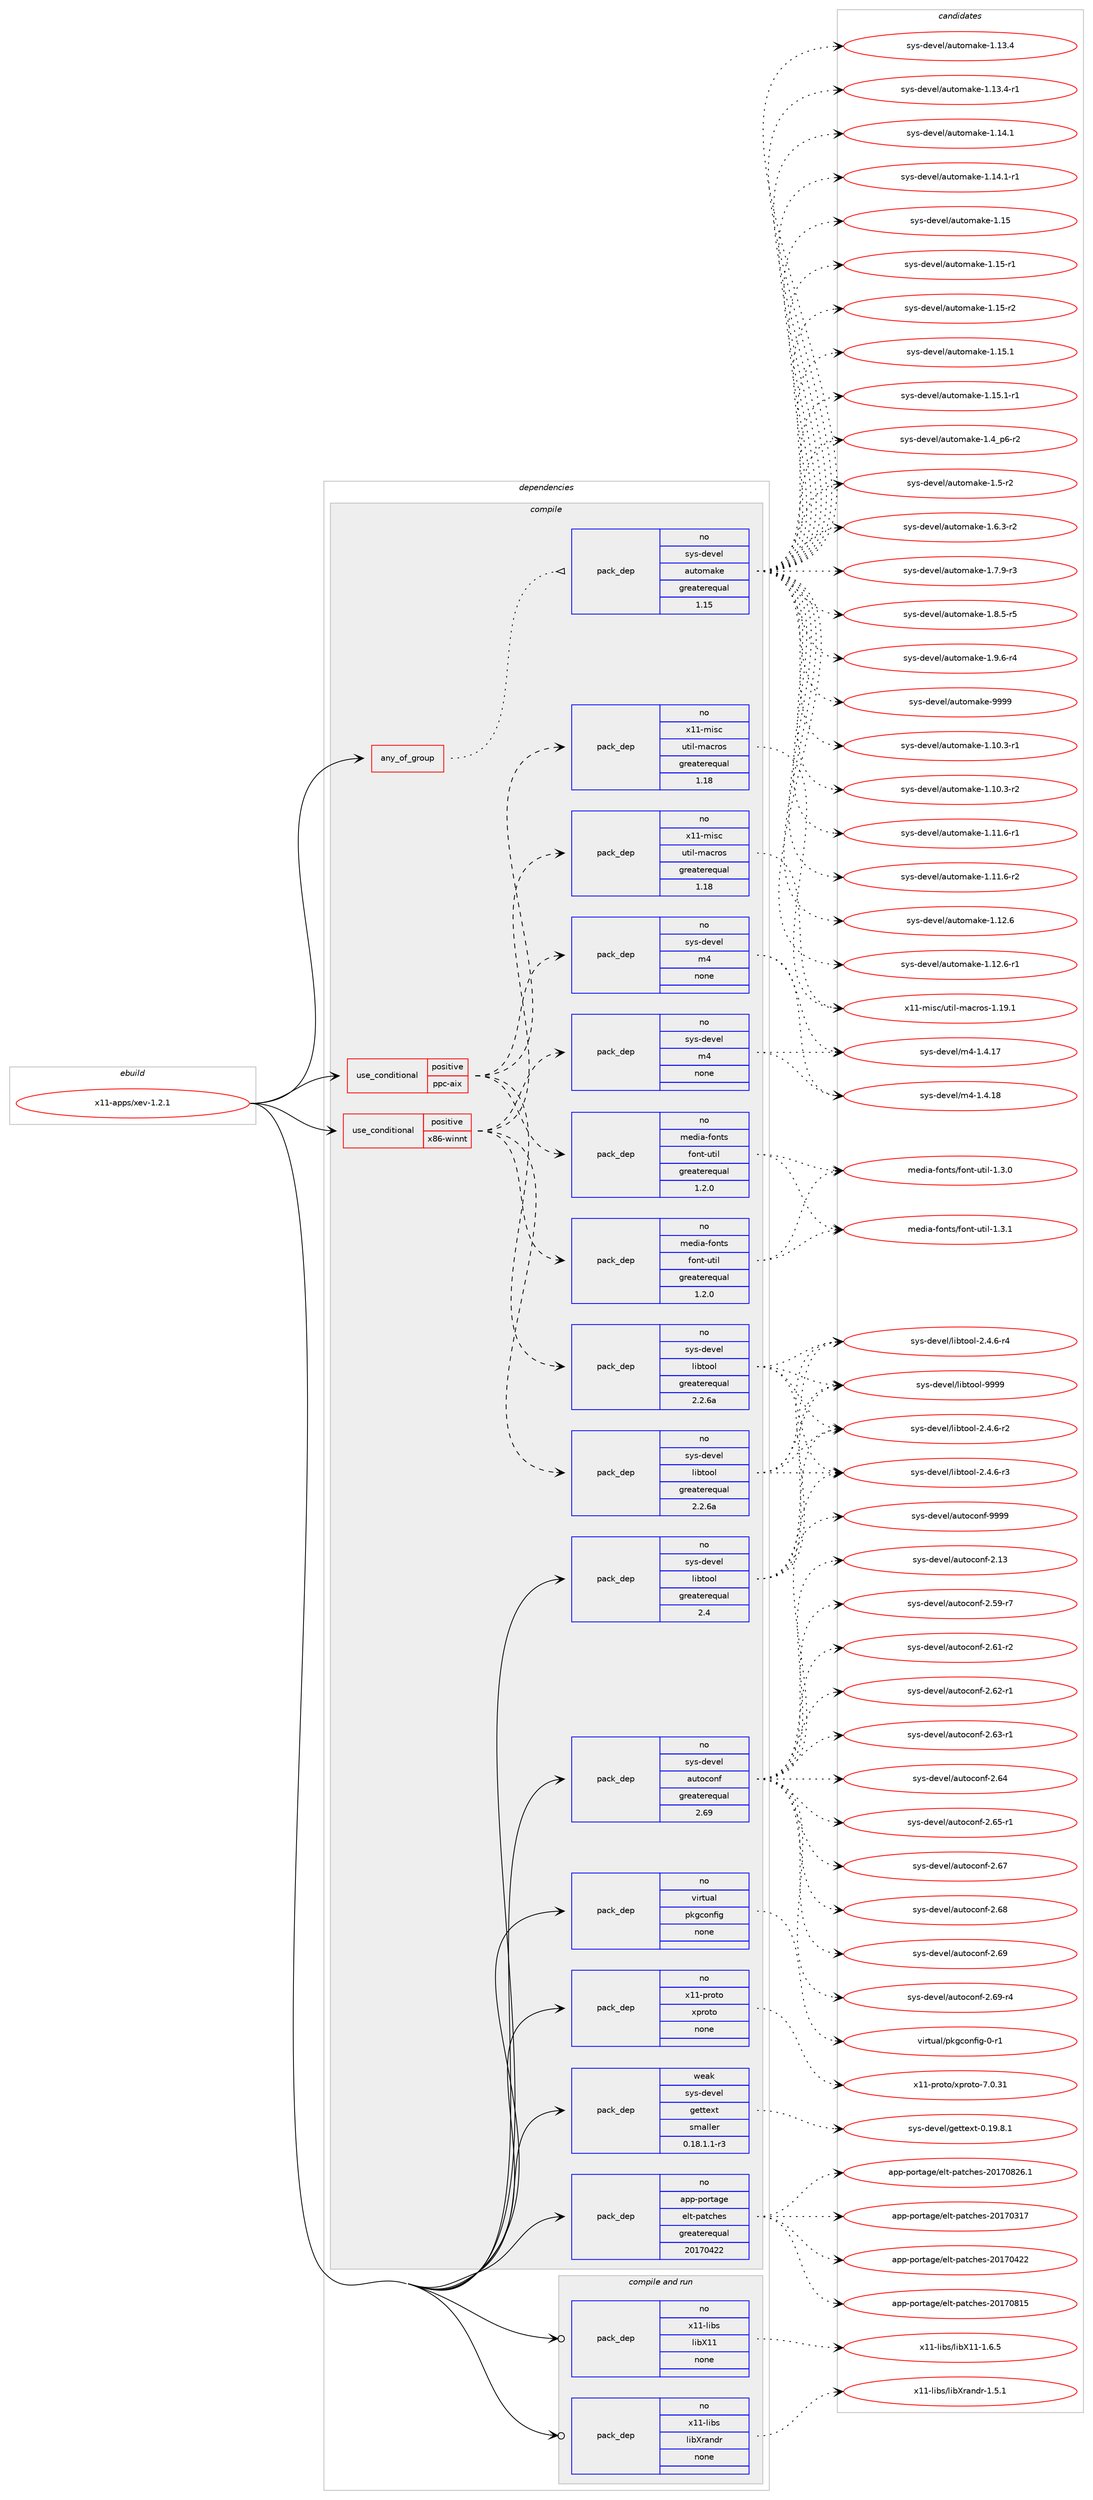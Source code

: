 digraph prolog {

# *************
# Graph options
# *************

newrank=true;
concentrate=true;
compound=true;
graph [rankdir=LR,fontname=Helvetica,fontsize=10,ranksep=1.5];#, ranksep=2.5, nodesep=0.2];
edge  [arrowhead=vee];
node  [fontname=Helvetica,fontsize=10];

# **********
# The ebuild
# **********

subgraph cluster_leftcol {
color=gray;
rank=same;
label=<<i>ebuild</i>>;
id [label="x11-apps/xev-1.2.1", color=red, width=4, href="../x11-apps/xev-1.2.1.svg"];
}

# ****************
# The dependencies
# ****************

subgraph cluster_midcol {
color=gray;
label=<<i>dependencies</i>>;
subgraph cluster_compile {
fillcolor="#eeeeee";
style=filled;
label=<<i>compile</i>>;
subgraph any9052 {
dependency510125 [label=<<TABLE BORDER="0" CELLBORDER="1" CELLSPACING="0" CELLPADDING="4"><TR><TD CELLPADDING="10">any_of_group</TD></TR></TABLE>>, shape=none, color=red];subgraph pack379217 {
dependency510126 [label=<<TABLE BORDER="0" CELLBORDER="1" CELLSPACING="0" CELLPADDING="4" WIDTH="220"><TR><TD ROWSPAN="6" CELLPADDING="30">pack_dep</TD></TR><TR><TD WIDTH="110">no</TD></TR><TR><TD>sys-devel</TD></TR><TR><TD>automake</TD></TR><TR><TD>greaterequal</TD></TR><TR><TD>1.15</TD></TR></TABLE>>, shape=none, color=blue];
}
dependency510125:e -> dependency510126:w [weight=20,style="dotted",arrowhead="oinv"];
}
id:e -> dependency510125:w [weight=20,style="solid",arrowhead="vee"];
subgraph cond121517 {
dependency510127 [label=<<TABLE BORDER="0" CELLBORDER="1" CELLSPACING="0" CELLPADDING="4"><TR><TD ROWSPAN="3" CELLPADDING="10">use_conditional</TD></TR><TR><TD>positive</TD></TR><TR><TD>ppc-aix</TD></TR></TABLE>>, shape=none, color=red];
subgraph pack379218 {
dependency510128 [label=<<TABLE BORDER="0" CELLBORDER="1" CELLSPACING="0" CELLPADDING="4" WIDTH="220"><TR><TD ROWSPAN="6" CELLPADDING="30">pack_dep</TD></TR><TR><TD WIDTH="110">no</TD></TR><TR><TD>sys-devel</TD></TR><TR><TD>libtool</TD></TR><TR><TD>greaterequal</TD></TR><TR><TD>2.2.6a</TD></TR></TABLE>>, shape=none, color=blue];
}
dependency510127:e -> dependency510128:w [weight=20,style="dashed",arrowhead="vee"];
subgraph pack379219 {
dependency510129 [label=<<TABLE BORDER="0" CELLBORDER="1" CELLSPACING="0" CELLPADDING="4" WIDTH="220"><TR><TD ROWSPAN="6" CELLPADDING="30">pack_dep</TD></TR><TR><TD WIDTH="110">no</TD></TR><TR><TD>sys-devel</TD></TR><TR><TD>m4</TD></TR><TR><TD>none</TD></TR><TR><TD></TD></TR></TABLE>>, shape=none, color=blue];
}
dependency510127:e -> dependency510129:w [weight=20,style="dashed",arrowhead="vee"];
subgraph pack379220 {
dependency510130 [label=<<TABLE BORDER="0" CELLBORDER="1" CELLSPACING="0" CELLPADDING="4" WIDTH="220"><TR><TD ROWSPAN="6" CELLPADDING="30">pack_dep</TD></TR><TR><TD WIDTH="110">no</TD></TR><TR><TD>x11-misc</TD></TR><TR><TD>util-macros</TD></TR><TR><TD>greaterequal</TD></TR><TR><TD>1.18</TD></TR></TABLE>>, shape=none, color=blue];
}
dependency510127:e -> dependency510130:w [weight=20,style="dashed",arrowhead="vee"];
subgraph pack379221 {
dependency510131 [label=<<TABLE BORDER="0" CELLBORDER="1" CELLSPACING="0" CELLPADDING="4" WIDTH="220"><TR><TD ROWSPAN="6" CELLPADDING="30">pack_dep</TD></TR><TR><TD WIDTH="110">no</TD></TR><TR><TD>media-fonts</TD></TR><TR><TD>font-util</TD></TR><TR><TD>greaterequal</TD></TR><TR><TD>1.2.0</TD></TR></TABLE>>, shape=none, color=blue];
}
dependency510127:e -> dependency510131:w [weight=20,style="dashed",arrowhead="vee"];
}
id:e -> dependency510127:w [weight=20,style="solid",arrowhead="vee"];
subgraph cond121518 {
dependency510132 [label=<<TABLE BORDER="0" CELLBORDER="1" CELLSPACING="0" CELLPADDING="4"><TR><TD ROWSPAN="3" CELLPADDING="10">use_conditional</TD></TR><TR><TD>positive</TD></TR><TR><TD>x86-winnt</TD></TR></TABLE>>, shape=none, color=red];
subgraph pack379222 {
dependency510133 [label=<<TABLE BORDER="0" CELLBORDER="1" CELLSPACING="0" CELLPADDING="4" WIDTH="220"><TR><TD ROWSPAN="6" CELLPADDING="30">pack_dep</TD></TR><TR><TD WIDTH="110">no</TD></TR><TR><TD>sys-devel</TD></TR><TR><TD>libtool</TD></TR><TR><TD>greaterequal</TD></TR><TR><TD>2.2.6a</TD></TR></TABLE>>, shape=none, color=blue];
}
dependency510132:e -> dependency510133:w [weight=20,style="dashed",arrowhead="vee"];
subgraph pack379223 {
dependency510134 [label=<<TABLE BORDER="0" CELLBORDER="1" CELLSPACING="0" CELLPADDING="4" WIDTH="220"><TR><TD ROWSPAN="6" CELLPADDING="30">pack_dep</TD></TR><TR><TD WIDTH="110">no</TD></TR><TR><TD>sys-devel</TD></TR><TR><TD>m4</TD></TR><TR><TD>none</TD></TR><TR><TD></TD></TR></TABLE>>, shape=none, color=blue];
}
dependency510132:e -> dependency510134:w [weight=20,style="dashed",arrowhead="vee"];
subgraph pack379224 {
dependency510135 [label=<<TABLE BORDER="0" CELLBORDER="1" CELLSPACING="0" CELLPADDING="4" WIDTH="220"><TR><TD ROWSPAN="6" CELLPADDING="30">pack_dep</TD></TR><TR><TD WIDTH="110">no</TD></TR><TR><TD>x11-misc</TD></TR><TR><TD>util-macros</TD></TR><TR><TD>greaterequal</TD></TR><TR><TD>1.18</TD></TR></TABLE>>, shape=none, color=blue];
}
dependency510132:e -> dependency510135:w [weight=20,style="dashed",arrowhead="vee"];
subgraph pack379225 {
dependency510136 [label=<<TABLE BORDER="0" CELLBORDER="1" CELLSPACING="0" CELLPADDING="4" WIDTH="220"><TR><TD ROWSPAN="6" CELLPADDING="30">pack_dep</TD></TR><TR><TD WIDTH="110">no</TD></TR><TR><TD>media-fonts</TD></TR><TR><TD>font-util</TD></TR><TR><TD>greaterequal</TD></TR><TR><TD>1.2.0</TD></TR></TABLE>>, shape=none, color=blue];
}
dependency510132:e -> dependency510136:w [weight=20,style="dashed",arrowhead="vee"];
}
id:e -> dependency510132:w [weight=20,style="solid",arrowhead="vee"];
subgraph pack379226 {
dependency510137 [label=<<TABLE BORDER="0" CELLBORDER="1" CELLSPACING="0" CELLPADDING="4" WIDTH="220"><TR><TD ROWSPAN="6" CELLPADDING="30">pack_dep</TD></TR><TR><TD WIDTH="110">no</TD></TR><TR><TD>app-portage</TD></TR><TR><TD>elt-patches</TD></TR><TR><TD>greaterequal</TD></TR><TR><TD>20170422</TD></TR></TABLE>>, shape=none, color=blue];
}
id:e -> dependency510137:w [weight=20,style="solid",arrowhead="vee"];
subgraph pack379227 {
dependency510138 [label=<<TABLE BORDER="0" CELLBORDER="1" CELLSPACING="0" CELLPADDING="4" WIDTH="220"><TR><TD ROWSPAN="6" CELLPADDING="30">pack_dep</TD></TR><TR><TD WIDTH="110">no</TD></TR><TR><TD>sys-devel</TD></TR><TR><TD>autoconf</TD></TR><TR><TD>greaterequal</TD></TR><TR><TD>2.69</TD></TR></TABLE>>, shape=none, color=blue];
}
id:e -> dependency510138:w [weight=20,style="solid",arrowhead="vee"];
subgraph pack379228 {
dependency510139 [label=<<TABLE BORDER="0" CELLBORDER="1" CELLSPACING="0" CELLPADDING="4" WIDTH="220"><TR><TD ROWSPAN="6" CELLPADDING="30">pack_dep</TD></TR><TR><TD WIDTH="110">no</TD></TR><TR><TD>sys-devel</TD></TR><TR><TD>libtool</TD></TR><TR><TD>greaterequal</TD></TR><TR><TD>2.4</TD></TR></TABLE>>, shape=none, color=blue];
}
id:e -> dependency510139:w [weight=20,style="solid",arrowhead="vee"];
subgraph pack379229 {
dependency510140 [label=<<TABLE BORDER="0" CELLBORDER="1" CELLSPACING="0" CELLPADDING="4" WIDTH="220"><TR><TD ROWSPAN="6" CELLPADDING="30">pack_dep</TD></TR><TR><TD WIDTH="110">no</TD></TR><TR><TD>virtual</TD></TR><TR><TD>pkgconfig</TD></TR><TR><TD>none</TD></TR><TR><TD></TD></TR></TABLE>>, shape=none, color=blue];
}
id:e -> dependency510140:w [weight=20,style="solid",arrowhead="vee"];
subgraph pack379230 {
dependency510141 [label=<<TABLE BORDER="0" CELLBORDER="1" CELLSPACING="0" CELLPADDING="4" WIDTH="220"><TR><TD ROWSPAN="6" CELLPADDING="30">pack_dep</TD></TR><TR><TD WIDTH="110">no</TD></TR><TR><TD>x11-proto</TD></TR><TR><TD>xproto</TD></TR><TR><TD>none</TD></TR><TR><TD></TD></TR></TABLE>>, shape=none, color=blue];
}
id:e -> dependency510141:w [weight=20,style="solid",arrowhead="vee"];
subgraph pack379231 {
dependency510142 [label=<<TABLE BORDER="0" CELLBORDER="1" CELLSPACING="0" CELLPADDING="4" WIDTH="220"><TR><TD ROWSPAN="6" CELLPADDING="30">pack_dep</TD></TR><TR><TD WIDTH="110">weak</TD></TR><TR><TD>sys-devel</TD></TR><TR><TD>gettext</TD></TR><TR><TD>smaller</TD></TR><TR><TD>0.18.1.1-r3</TD></TR></TABLE>>, shape=none, color=blue];
}
id:e -> dependency510142:w [weight=20,style="solid",arrowhead="vee"];
}
subgraph cluster_compileandrun {
fillcolor="#eeeeee";
style=filled;
label=<<i>compile and run</i>>;
subgraph pack379232 {
dependency510143 [label=<<TABLE BORDER="0" CELLBORDER="1" CELLSPACING="0" CELLPADDING="4" WIDTH="220"><TR><TD ROWSPAN="6" CELLPADDING="30">pack_dep</TD></TR><TR><TD WIDTH="110">no</TD></TR><TR><TD>x11-libs</TD></TR><TR><TD>libX11</TD></TR><TR><TD>none</TD></TR><TR><TD></TD></TR></TABLE>>, shape=none, color=blue];
}
id:e -> dependency510143:w [weight=20,style="solid",arrowhead="odotvee"];
subgraph pack379233 {
dependency510144 [label=<<TABLE BORDER="0" CELLBORDER="1" CELLSPACING="0" CELLPADDING="4" WIDTH="220"><TR><TD ROWSPAN="6" CELLPADDING="30">pack_dep</TD></TR><TR><TD WIDTH="110">no</TD></TR><TR><TD>x11-libs</TD></TR><TR><TD>libXrandr</TD></TR><TR><TD>none</TD></TR><TR><TD></TD></TR></TABLE>>, shape=none, color=blue];
}
id:e -> dependency510144:w [weight=20,style="solid",arrowhead="odotvee"];
}
subgraph cluster_run {
fillcolor="#eeeeee";
style=filled;
label=<<i>run</i>>;
}
}

# **************
# The candidates
# **************

subgraph cluster_choices {
rank=same;
color=gray;
label=<<i>candidates</i>>;

subgraph choice379217 {
color=black;
nodesep=1;
choice11512111545100101118101108479711711611110997107101454946494846514511449 [label="sys-devel/automake-1.10.3-r1", color=red, width=4,href="../sys-devel/automake-1.10.3-r1.svg"];
choice11512111545100101118101108479711711611110997107101454946494846514511450 [label="sys-devel/automake-1.10.3-r2", color=red, width=4,href="../sys-devel/automake-1.10.3-r2.svg"];
choice11512111545100101118101108479711711611110997107101454946494946544511449 [label="sys-devel/automake-1.11.6-r1", color=red, width=4,href="../sys-devel/automake-1.11.6-r1.svg"];
choice11512111545100101118101108479711711611110997107101454946494946544511450 [label="sys-devel/automake-1.11.6-r2", color=red, width=4,href="../sys-devel/automake-1.11.6-r2.svg"];
choice1151211154510010111810110847971171161111099710710145494649504654 [label="sys-devel/automake-1.12.6", color=red, width=4,href="../sys-devel/automake-1.12.6.svg"];
choice11512111545100101118101108479711711611110997107101454946495046544511449 [label="sys-devel/automake-1.12.6-r1", color=red, width=4,href="../sys-devel/automake-1.12.6-r1.svg"];
choice1151211154510010111810110847971171161111099710710145494649514652 [label="sys-devel/automake-1.13.4", color=red, width=4,href="../sys-devel/automake-1.13.4.svg"];
choice11512111545100101118101108479711711611110997107101454946495146524511449 [label="sys-devel/automake-1.13.4-r1", color=red, width=4,href="../sys-devel/automake-1.13.4-r1.svg"];
choice1151211154510010111810110847971171161111099710710145494649524649 [label="sys-devel/automake-1.14.1", color=red, width=4,href="../sys-devel/automake-1.14.1.svg"];
choice11512111545100101118101108479711711611110997107101454946495246494511449 [label="sys-devel/automake-1.14.1-r1", color=red, width=4,href="../sys-devel/automake-1.14.1-r1.svg"];
choice115121115451001011181011084797117116111109971071014549464953 [label="sys-devel/automake-1.15", color=red, width=4,href="../sys-devel/automake-1.15.svg"];
choice1151211154510010111810110847971171161111099710710145494649534511449 [label="sys-devel/automake-1.15-r1", color=red, width=4,href="../sys-devel/automake-1.15-r1.svg"];
choice1151211154510010111810110847971171161111099710710145494649534511450 [label="sys-devel/automake-1.15-r2", color=red, width=4,href="../sys-devel/automake-1.15-r2.svg"];
choice1151211154510010111810110847971171161111099710710145494649534649 [label="sys-devel/automake-1.15.1", color=red, width=4,href="../sys-devel/automake-1.15.1.svg"];
choice11512111545100101118101108479711711611110997107101454946495346494511449 [label="sys-devel/automake-1.15.1-r1", color=red, width=4,href="../sys-devel/automake-1.15.1-r1.svg"];
choice115121115451001011181011084797117116111109971071014549465295112544511450 [label="sys-devel/automake-1.4_p6-r2", color=red, width=4,href="../sys-devel/automake-1.4_p6-r2.svg"];
choice11512111545100101118101108479711711611110997107101454946534511450 [label="sys-devel/automake-1.5-r2", color=red, width=4,href="../sys-devel/automake-1.5-r2.svg"];
choice115121115451001011181011084797117116111109971071014549465446514511450 [label="sys-devel/automake-1.6.3-r2", color=red, width=4,href="../sys-devel/automake-1.6.3-r2.svg"];
choice115121115451001011181011084797117116111109971071014549465546574511451 [label="sys-devel/automake-1.7.9-r3", color=red, width=4,href="../sys-devel/automake-1.7.9-r3.svg"];
choice115121115451001011181011084797117116111109971071014549465646534511453 [label="sys-devel/automake-1.8.5-r5", color=red, width=4,href="../sys-devel/automake-1.8.5-r5.svg"];
choice115121115451001011181011084797117116111109971071014549465746544511452 [label="sys-devel/automake-1.9.6-r4", color=red, width=4,href="../sys-devel/automake-1.9.6-r4.svg"];
choice115121115451001011181011084797117116111109971071014557575757 [label="sys-devel/automake-9999", color=red, width=4,href="../sys-devel/automake-9999.svg"];
dependency510126:e -> choice11512111545100101118101108479711711611110997107101454946494846514511449:w [style=dotted,weight="100"];
dependency510126:e -> choice11512111545100101118101108479711711611110997107101454946494846514511450:w [style=dotted,weight="100"];
dependency510126:e -> choice11512111545100101118101108479711711611110997107101454946494946544511449:w [style=dotted,weight="100"];
dependency510126:e -> choice11512111545100101118101108479711711611110997107101454946494946544511450:w [style=dotted,weight="100"];
dependency510126:e -> choice1151211154510010111810110847971171161111099710710145494649504654:w [style=dotted,weight="100"];
dependency510126:e -> choice11512111545100101118101108479711711611110997107101454946495046544511449:w [style=dotted,weight="100"];
dependency510126:e -> choice1151211154510010111810110847971171161111099710710145494649514652:w [style=dotted,weight="100"];
dependency510126:e -> choice11512111545100101118101108479711711611110997107101454946495146524511449:w [style=dotted,weight="100"];
dependency510126:e -> choice1151211154510010111810110847971171161111099710710145494649524649:w [style=dotted,weight="100"];
dependency510126:e -> choice11512111545100101118101108479711711611110997107101454946495246494511449:w [style=dotted,weight="100"];
dependency510126:e -> choice115121115451001011181011084797117116111109971071014549464953:w [style=dotted,weight="100"];
dependency510126:e -> choice1151211154510010111810110847971171161111099710710145494649534511449:w [style=dotted,weight="100"];
dependency510126:e -> choice1151211154510010111810110847971171161111099710710145494649534511450:w [style=dotted,weight="100"];
dependency510126:e -> choice1151211154510010111810110847971171161111099710710145494649534649:w [style=dotted,weight="100"];
dependency510126:e -> choice11512111545100101118101108479711711611110997107101454946495346494511449:w [style=dotted,weight="100"];
dependency510126:e -> choice115121115451001011181011084797117116111109971071014549465295112544511450:w [style=dotted,weight="100"];
dependency510126:e -> choice11512111545100101118101108479711711611110997107101454946534511450:w [style=dotted,weight="100"];
dependency510126:e -> choice115121115451001011181011084797117116111109971071014549465446514511450:w [style=dotted,weight="100"];
dependency510126:e -> choice115121115451001011181011084797117116111109971071014549465546574511451:w [style=dotted,weight="100"];
dependency510126:e -> choice115121115451001011181011084797117116111109971071014549465646534511453:w [style=dotted,weight="100"];
dependency510126:e -> choice115121115451001011181011084797117116111109971071014549465746544511452:w [style=dotted,weight="100"];
dependency510126:e -> choice115121115451001011181011084797117116111109971071014557575757:w [style=dotted,weight="100"];
}
subgraph choice379218 {
color=black;
nodesep=1;
choice1151211154510010111810110847108105981161111111084550465246544511450 [label="sys-devel/libtool-2.4.6-r2", color=red, width=4,href="../sys-devel/libtool-2.4.6-r2.svg"];
choice1151211154510010111810110847108105981161111111084550465246544511451 [label="sys-devel/libtool-2.4.6-r3", color=red, width=4,href="../sys-devel/libtool-2.4.6-r3.svg"];
choice1151211154510010111810110847108105981161111111084550465246544511452 [label="sys-devel/libtool-2.4.6-r4", color=red, width=4,href="../sys-devel/libtool-2.4.6-r4.svg"];
choice1151211154510010111810110847108105981161111111084557575757 [label="sys-devel/libtool-9999", color=red, width=4,href="../sys-devel/libtool-9999.svg"];
dependency510128:e -> choice1151211154510010111810110847108105981161111111084550465246544511450:w [style=dotted,weight="100"];
dependency510128:e -> choice1151211154510010111810110847108105981161111111084550465246544511451:w [style=dotted,weight="100"];
dependency510128:e -> choice1151211154510010111810110847108105981161111111084550465246544511452:w [style=dotted,weight="100"];
dependency510128:e -> choice1151211154510010111810110847108105981161111111084557575757:w [style=dotted,weight="100"];
}
subgraph choice379219 {
color=black;
nodesep=1;
choice11512111545100101118101108471095245494652464955 [label="sys-devel/m4-1.4.17", color=red, width=4,href="../sys-devel/m4-1.4.17.svg"];
choice11512111545100101118101108471095245494652464956 [label="sys-devel/m4-1.4.18", color=red, width=4,href="../sys-devel/m4-1.4.18.svg"];
dependency510129:e -> choice11512111545100101118101108471095245494652464955:w [style=dotted,weight="100"];
dependency510129:e -> choice11512111545100101118101108471095245494652464956:w [style=dotted,weight="100"];
}
subgraph choice379220 {
color=black;
nodesep=1;
choice120494945109105115994711711610510845109979911411111545494649574649 [label="x11-misc/util-macros-1.19.1", color=red, width=4,href="../x11-misc/util-macros-1.19.1.svg"];
dependency510130:e -> choice120494945109105115994711711610510845109979911411111545494649574649:w [style=dotted,weight="100"];
}
subgraph choice379221 {
color=black;
nodesep=1;
choice10910110010597451021111101161154710211111011645117116105108454946514648 [label="media-fonts/font-util-1.3.0", color=red, width=4,href="../media-fonts/font-util-1.3.0.svg"];
choice10910110010597451021111101161154710211111011645117116105108454946514649 [label="media-fonts/font-util-1.3.1", color=red, width=4,href="../media-fonts/font-util-1.3.1.svg"];
dependency510131:e -> choice10910110010597451021111101161154710211111011645117116105108454946514648:w [style=dotted,weight="100"];
dependency510131:e -> choice10910110010597451021111101161154710211111011645117116105108454946514649:w [style=dotted,weight="100"];
}
subgraph choice379222 {
color=black;
nodesep=1;
choice1151211154510010111810110847108105981161111111084550465246544511450 [label="sys-devel/libtool-2.4.6-r2", color=red, width=4,href="../sys-devel/libtool-2.4.6-r2.svg"];
choice1151211154510010111810110847108105981161111111084550465246544511451 [label="sys-devel/libtool-2.4.6-r3", color=red, width=4,href="../sys-devel/libtool-2.4.6-r3.svg"];
choice1151211154510010111810110847108105981161111111084550465246544511452 [label="sys-devel/libtool-2.4.6-r4", color=red, width=4,href="../sys-devel/libtool-2.4.6-r4.svg"];
choice1151211154510010111810110847108105981161111111084557575757 [label="sys-devel/libtool-9999", color=red, width=4,href="../sys-devel/libtool-9999.svg"];
dependency510133:e -> choice1151211154510010111810110847108105981161111111084550465246544511450:w [style=dotted,weight="100"];
dependency510133:e -> choice1151211154510010111810110847108105981161111111084550465246544511451:w [style=dotted,weight="100"];
dependency510133:e -> choice1151211154510010111810110847108105981161111111084550465246544511452:w [style=dotted,weight="100"];
dependency510133:e -> choice1151211154510010111810110847108105981161111111084557575757:w [style=dotted,weight="100"];
}
subgraph choice379223 {
color=black;
nodesep=1;
choice11512111545100101118101108471095245494652464955 [label="sys-devel/m4-1.4.17", color=red, width=4,href="../sys-devel/m4-1.4.17.svg"];
choice11512111545100101118101108471095245494652464956 [label="sys-devel/m4-1.4.18", color=red, width=4,href="../sys-devel/m4-1.4.18.svg"];
dependency510134:e -> choice11512111545100101118101108471095245494652464955:w [style=dotted,weight="100"];
dependency510134:e -> choice11512111545100101118101108471095245494652464956:w [style=dotted,weight="100"];
}
subgraph choice379224 {
color=black;
nodesep=1;
choice120494945109105115994711711610510845109979911411111545494649574649 [label="x11-misc/util-macros-1.19.1", color=red, width=4,href="../x11-misc/util-macros-1.19.1.svg"];
dependency510135:e -> choice120494945109105115994711711610510845109979911411111545494649574649:w [style=dotted,weight="100"];
}
subgraph choice379225 {
color=black;
nodesep=1;
choice10910110010597451021111101161154710211111011645117116105108454946514648 [label="media-fonts/font-util-1.3.0", color=red, width=4,href="../media-fonts/font-util-1.3.0.svg"];
choice10910110010597451021111101161154710211111011645117116105108454946514649 [label="media-fonts/font-util-1.3.1", color=red, width=4,href="../media-fonts/font-util-1.3.1.svg"];
dependency510136:e -> choice10910110010597451021111101161154710211111011645117116105108454946514648:w [style=dotted,weight="100"];
dependency510136:e -> choice10910110010597451021111101161154710211111011645117116105108454946514649:w [style=dotted,weight="100"];
}
subgraph choice379226 {
color=black;
nodesep=1;
choice97112112451121111141169710310147101108116451129711699104101115455048495548514955 [label="app-portage/elt-patches-20170317", color=red, width=4,href="../app-portage/elt-patches-20170317.svg"];
choice97112112451121111141169710310147101108116451129711699104101115455048495548525050 [label="app-portage/elt-patches-20170422", color=red, width=4,href="../app-portage/elt-patches-20170422.svg"];
choice97112112451121111141169710310147101108116451129711699104101115455048495548564953 [label="app-portage/elt-patches-20170815", color=red, width=4,href="../app-portage/elt-patches-20170815.svg"];
choice971121124511211111411697103101471011081164511297116991041011154550484955485650544649 [label="app-portage/elt-patches-20170826.1", color=red, width=4,href="../app-portage/elt-patches-20170826.1.svg"];
dependency510137:e -> choice97112112451121111141169710310147101108116451129711699104101115455048495548514955:w [style=dotted,weight="100"];
dependency510137:e -> choice97112112451121111141169710310147101108116451129711699104101115455048495548525050:w [style=dotted,weight="100"];
dependency510137:e -> choice97112112451121111141169710310147101108116451129711699104101115455048495548564953:w [style=dotted,weight="100"];
dependency510137:e -> choice971121124511211111411697103101471011081164511297116991041011154550484955485650544649:w [style=dotted,weight="100"];
}
subgraph choice379227 {
color=black;
nodesep=1;
choice115121115451001011181011084797117116111991111101024550464951 [label="sys-devel/autoconf-2.13", color=red, width=4,href="../sys-devel/autoconf-2.13.svg"];
choice1151211154510010111810110847971171161119911111010245504653574511455 [label="sys-devel/autoconf-2.59-r7", color=red, width=4,href="../sys-devel/autoconf-2.59-r7.svg"];
choice1151211154510010111810110847971171161119911111010245504654494511450 [label="sys-devel/autoconf-2.61-r2", color=red, width=4,href="../sys-devel/autoconf-2.61-r2.svg"];
choice1151211154510010111810110847971171161119911111010245504654504511449 [label="sys-devel/autoconf-2.62-r1", color=red, width=4,href="../sys-devel/autoconf-2.62-r1.svg"];
choice1151211154510010111810110847971171161119911111010245504654514511449 [label="sys-devel/autoconf-2.63-r1", color=red, width=4,href="../sys-devel/autoconf-2.63-r1.svg"];
choice115121115451001011181011084797117116111991111101024550465452 [label="sys-devel/autoconf-2.64", color=red, width=4,href="../sys-devel/autoconf-2.64.svg"];
choice1151211154510010111810110847971171161119911111010245504654534511449 [label="sys-devel/autoconf-2.65-r1", color=red, width=4,href="../sys-devel/autoconf-2.65-r1.svg"];
choice115121115451001011181011084797117116111991111101024550465455 [label="sys-devel/autoconf-2.67", color=red, width=4,href="../sys-devel/autoconf-2.67.svg"];
choice115121115451001011181011084797117116111991111101024550465456 [label="sys-devel/autoconf-2.68", color=red, width=4,href="../sys-devel/autoconf-2.68.svg"];
choice115121115451001011181011084797117116111991111101024550465457 [label="sys-devel/autoconf-2.69", color=red, width=4,href="../sys-devel/autoconf-2.69.svg"];
choice1151211154510010111810110847971171161119911111010245504654574511452 [label="sys-devel/autoconf-2.69-r4", color=red, width=4,href="../sys-devel/autoconf-2.69-r4.svg"];
choice115121115451001011181011084797117116111991111101024557575757 [label="sys-devel/autoconf-9999", color=red, width=4,href="../sys-devel/autoconf-9999.svg"];
dependency510138:e -> choice115121115451001011181011084797117116111991111101024550464951:w [style=dotted,weight="100"];
dependency510138:e -> choice1151211154510010111810110847971171161119911111010245504653574511455:w [style=dotted,weight="100"];
dependency510138:e -> choice1151211154510010111810110847971171161119911111010245504654494511450:w [style=dotted,weight="100"];
dependency510138:e -> choice1151211154510010111810110847971171161119911111010245504654504511449:w [style=dotted,weight="100"];
dependency510138:e -> choice1151211154510010111810110847971171161119911111010245504654514511449:w [style=dotted,weight="100"];
dependency510138:e -> choice115121115451001011181011084797117116111991111101024550465452:w [style=dotted,weight="100"];
dependency510138:e -> choice1151211154510010111810110847971171161119911111010245504654534511449:w [style=dotted,weight="100"];
dependency510138:e -> choice115121115451001011181011084797117116111991111101024550465455:w [style=dotted,weight="100"];
dependency510138:e -> choice115121115451001011181011084797117116111991111101024550465456:w [style=dotted,weight="100"];
dependency510138:e -> choice115121115451001011181011084797117116111991111101024550465457:w [style=dotted,weight="100"];
dependency510138:e -> choice1151211154510010111810110847971171161119911111010245504654574511452:w [style=dotted,weight="100"];
dependency510138:e -> choice115121115451001011181011084797117116111991111101024557575757:w [style=dotted,weight="100"];
}
subgraph choice379228 {
color=black;
nodesep=1;
choice1151211154510010111810110847108105981161111111084550465246544511450 [label="sys-devel/libtool-2.4.6-r2", color=red, width=4,href="../sys-devel/libtool-2.4.6-r2.svg"];
choice1151211154510010111810110847108105981161111111084550465246544511451 [label="sys-devel/libtool-2.4.6-r3", color=red, width=4,href="../sys-devel/libtool-2.4.6-r3.svg"];
choice1151211154510010111810110847108105981161111111084550465246544511452 [label="sys-devel/libtool-2.4.6-r4", color=red, width=4,href="../sys-devel/libtool-2.4.6-r4.svg"];
choice1151211154510010111810110847108105981161111111084557575757 [label="sys-devel/libtool-9999", color=red, width=4,href="../sys-devel/libtool-9999.svg"];
dependency510139:e -> choice1151211154510010111810110847108105981161111111084550465246544511450:w [style=dotted,weight="100"];
dependency510139:e -> choice1151211154510010111810110847108105981161111111084550465246544511451:w [style=dotted,weight="100"];
dependency510139:e -> choice1151211154510010111810110847108105981161111111084550465246544511452:w [style=dotted,weight="100"];
dependency510139:e -> choice1151211154510010111810110847108105981161111111084557575757:w [style=dotted,weight="100"];
}
subgraph choice379229 {
color=black;
nodesep=1;
choice11810511411611797108471121071039911111010210510345484511449 [label="virtual/pkgconfig-0-r1", color=red, width=4,href="../virtual/pkgconfig-0-r1.svg"];
dependency510140:e -> choice11810511411611797108471121071039911111010210510345484511449:w [style=dotted,weight="100"];
}
subgraph choice379230 {
color=black;
nodesep=1;
choice1204949451121141111161114712011211411111611145554648465149 [label="x11-proto/xproto-7.0.31", color=red, width=4,href="../x11-proto/xproto-7.0.31.svg"];
dependency510141:e -> choice1204949451121141111161114712011211411111611145554648465149:w [style=dotted,weight="100"];
}
subgraph choice379231 {
color=black;
nodesep=1;
choice1151211154510010111810110847103101116116101120116454846495746564649 [label="sys-devel/gettext-0.19.8.1", color=red, width=4,href="../sys-devel/gettext-0.19.8.1.svg"];
dependency510142:e -> choice1151211154510010111810110847103101116116101120116454846495746564649:w [style=dotted,weight="100"];
}
subgraph choice379232 {
color=black;
nodesep=1;
choice120494945108105981154710810598884949454946544653 [label="x11-libs/libX11-1.6.5", color=red, width=4,href="../x11-libs/libX11-1.6.5.svg"];
dependency510143:e -> choice120494945108105981154710810598884949454946544653:w [style=dotted,weight="100"];
}
subgraph choice379233 {
color=black;
nodesep=1;
choice1204949451081059811547108105988811497110100114454946534649 [label="x11-libs/libXrandr-1.5.1", color=red, width=4,href="../x11-libs/libXrandr-1.5.1.svg"];
dependency510144:e -> choice1204949451081059811547108105988811497110100114454946534649:w [style=dotted,weight="100"];
}
}

}
